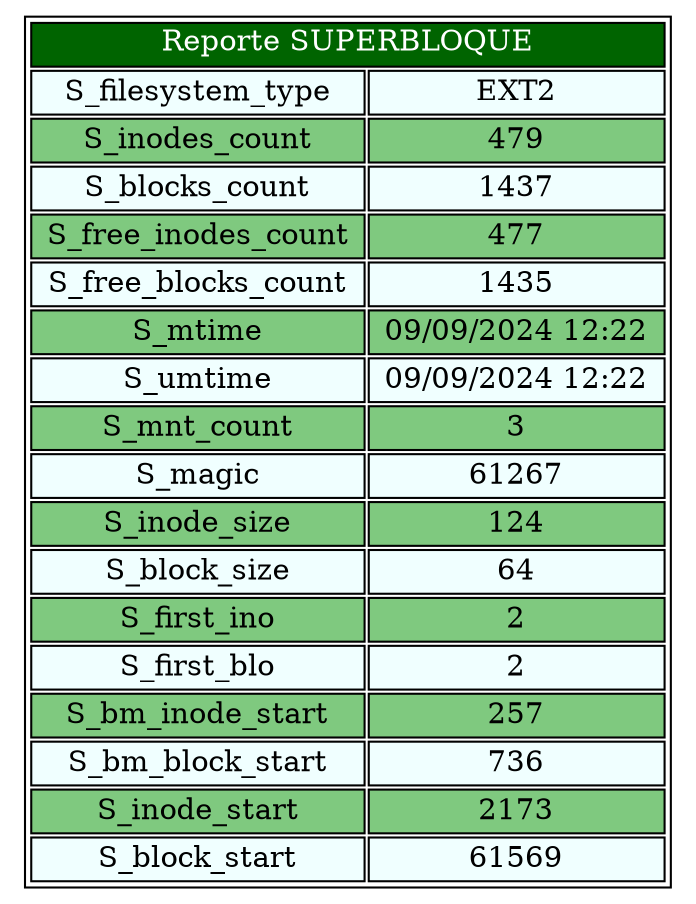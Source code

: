 digraph { 
node [ shape=none ] 
TablaReportNodo [ label = < <table border="1"> 
 <tr>
  <td bgcolor='darkgreen' COLSPAN="2"> <font color='white'> Reporte SUPERBLOQUE </font> </td> 
 </tr> 
 <tr>
  <td bgcolor='Azure'> S_filesystem_type </td> 
  <td bgcolor='Azure'> EXT2 </td> 
 </tr> 
 <tr>
  <td bgcolor='#7FC97F'> S_inodes_count </td> 
  <td bgcolor='#7FC97F'> 479 </td> 
 </tr> 
 <tr>
  <td bgcolor='Azure'> S_blocks_count </td> 
  <td bgcolor='Azure'> 1437 </td> 
 </tr> 
 <tr>
  <td bgcolor='#7FC97F'> S_free_inodes_count </td> 
  <td bgcolor='#7FC97F'> 477 </td> 
 </tr> 
 <tr>
  <td bgcolor='Azure'> S_free_blocks_count </td> 
  <td bgcolor='Azure'> 1435 </td> 
 </tr> 
 <tr>
  <td bgcolor='#7FC97F'> S_mtime </td> 
  <td bgcolor='#7FC97F'> 09/09/2024 12:22 </td> 
 </tr> 
 <tr>
  <td bgcolor='Azure'> S_umtime </td> 
  <td bgcolor='Azure'> 09/09/2024 12:22 </td> 
 </tr> 
 <tr>
  <td bgcolor='#7FC97F'> S_mnt_count </td> 
  <td bgcolor='#7FC97F'> 3 </td> 
 </tr> 
 <tr>
  <td bgcolor='Azure'> S_magic </td> 
  <td bgcolor='Azure'> 61267 </td> 
 </tr> 
 <tr>
  <td bgcolor='#7FC97F'> S_inode_size </td> 
  <td bgcolor='#7FC97F'> 124 </td> 
 </tr> 
 <tr>
  <td bgcolor='Azure'> S_block_size </td> 
  <td bgcolor='Azure'> 64 </td> 
 </tr> 
 <tr>
  <td bgcolor='#7FC97F'> S_first_ino </td> 
  <td bgcolor='#7FC97F'> 2 </td> 
 </tr> 
 <tr>
  <td bgcolor='Azure'> S_first_blo </td> 
  <td bgcolor='Azure'> 2 </td> 
 </tr> 
 <tr>
  <td bgcolor='#7FC97F'> S_bm_inode_start </td> 
  <td bgcolor='#7FC97F'> 257 </td> 
 </tr> 
 <tr>
  <td bgcolor='Azure'> S_bm_block_start </td> 
  <td bgcolor='Azure'> 736 </td> 
 </tr> 
 <tr>
  <td bgcolor='#7FC97F'> S_inode_start </td> 
  <td bgcolor='#7FC97F'> 2173 </td> 
 </tr> 
 <tr>
  <td bgcolor='Azure'> S_block_start </td> 
  <td bgcolor='Azure'> 61569 </td> 
 </tr> 
</table> > ]
}